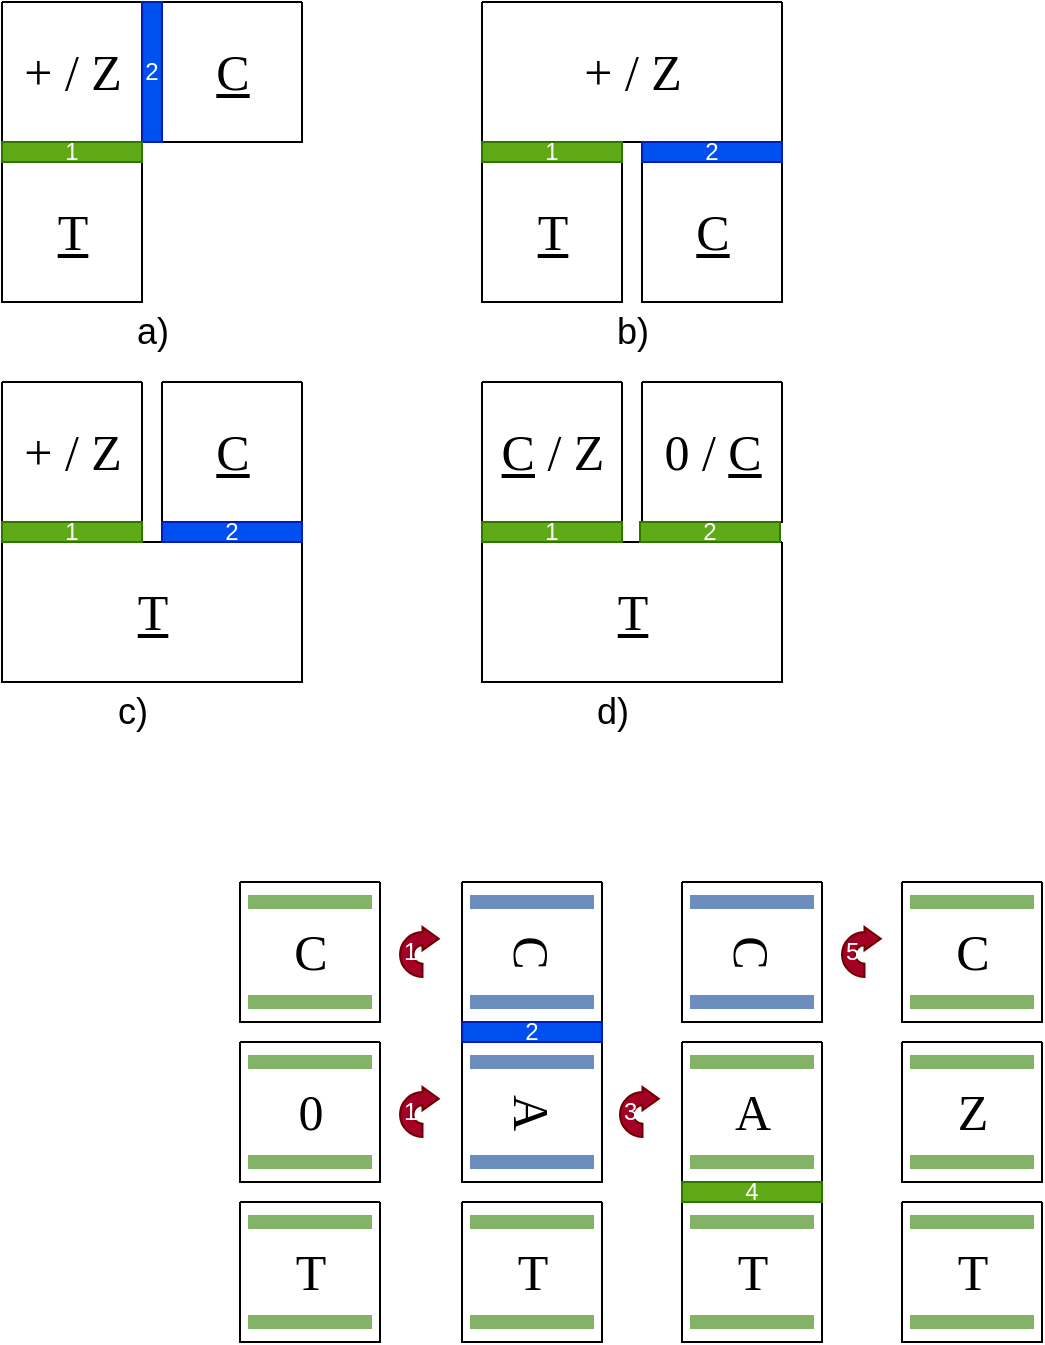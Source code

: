 <mxfile version="26.2.14">
  <diagram name="Page-1" id="nvPgF2uKXpndHgitnm1l">
    <mxGraphModel dx="984" dy="527" grid="1" gridSize="10" guides="1" tooltips="1" connect="1" arrows="1" fold="1" page="1" pageScale="1" pageWidth="827" pageHeight="1169" math="0" shadow="0">
      <root>
        <mxCell id="0" />
        <mxCell id="1" parent="0" />
        <mxCell id="quCFVB519tc5CZQaFRDl-6" value="" style="swimlane;startSize=0;" parent="1" vertex="1">
          <mxGeometry x="80" y="160" width="70" height="70" as="geometry">
            <mxRectangle x="80" y="160" width="50" height="40" as="alternateBounds" />
          </mxGeometry>
        </mxCell>
        <mxCell id="quCFVB519tc5CZQaFRDl-29" value="&lt;u&gt;&lt;font&gt;T&lt;/font&gt;&lt;/u&gt;" style="text;html=1;align=center;verticalAlign=middle;resizable=0;points=[];autosize=1;strokeColor=none;fillColor=none;fontSize=25;fontFamily=Garamond;" parent="quCFVB519tc5CZQaFRDl-6" vertex="1">
          <mxGeometry x="15" y="15" width="40" height="40" as="geometry" />
        </mxCell>
        <mxCell id="quCFVB519tc5CZQaFRDl-1" value="" style="swimlane;startSize=0;" parent="1" vertex="1">
          <mxGeometry x="80" y="80" width="70" height="70" as="geometry" />
        </mxCell>
        <mxCell id="quCFVB519tc5CZQaFRDl-27" value="&lt;font&gt;+ / Z&lt;/font&gt;" style="text;html=1;align=center;verticalAlign=middle;resizable=0;points=[];autosize=1;strokeColor=none;fillColor=none;fontSize=25;fontFamily=Garamond;" parent="quCFVB519tc5CZQaFRDl-1" vertex="1">
          <mxGeometry y="15" width="70" height="40" as="geometry" />
        </mxCell>
        <mxCell id="quCFVB519tc5CZQaFRDl-5" value="" style="swimlane;startSize=0;" parent="1" vertex="1">
          <mxGeometry x="160" y="80" width="70" height="70" as="geometry" />
        </mxCell>
        <mxCell id="quCFVB519tc5CZQaFRDl-28" value="&lt;u&gt;&lt;font&gt;C&lt;/font&gt;&lt;/u&gt;" style="text;html=1;align=center;verticalAlign=middle;resizable=0;points=[];autosize=1;strokeColor=none;fillColor=none;fontSize=25;fontFamily=Garamond;" parent="quCFVB519tc5CZQaFRDl-5" vertex="1">
          <mxGeometry x="15" y="15" width="40" height="40" as="geometry" />
        </mxCell>
        <mxCell id="Zl_guKD1lhq5TGo22soF-123" value="2" style="rounded=0;whiteSpace=wrap;html=1;fillColor=#0050ef;fontColor=#ffffff;strokeColor=#001DBC;" vertex="1" parent="quCFVB519tc5CZQaFRDl-5">
          <mxGeometry x="-10" width="10" height="70" as="geometry" />
        </mxCell>
        <mxCell id="quCFVB519tc5CZQaFRDl-7" value="" style="swimlane;startSize=0;" parent="1" vertex="1">
          <mxGeometry x="320" y="80" width="150" height="70" as="geometry" />
        </mxCell>
        <mxCell id="quCFVB519tc5CZQaFRDl-30" value="&lt;font&gt;+ / Z&lt;/font&gt;" style="text;html=1;align=center;verticalAlign=middle;resizable=0;points=[];autosize=1;strokeColor=none;fillColor=none;fontSize=25;fontFamily=Garamond;" parent="quCFVB519tc5CZQaFRDl-7" vertex="1">
          <mxGeometry x="40" y="15" width="70" height="40" as="geometry" />
        </mxCell>
        <mxCell id="quCFVB519tc5CZQaFRDl-8" value="" style="swimlane;startSize=0;" parent="1" vertex="1">
          <mxGeometry x="320" y="160" width="70" height="70" as="geometry" />
        </mxCell>
        <mxCell id="quCFVB519tc5CZQaFRDl-32" value="&lt;u&gt;&lt;font&gt;T&lt;/font&gt;&lt;/u&gt;" style="text;html=1;align=center;verticalAlign=middle;resizable=0;points=[];autosize=1;strokeColor=none;fillColor=none;fontSize=25;fontFamily=Garamond;" parent="quCFVB519tc5CZQaFRDl-8" vertex="1">
          <mxGeometry x="15" y="15" width="40" height="40" as="geometry" />
        </mxCell>
        <mxCell id="quCFVB519tc5CZQaFRDl-9" value="" style="swimlane;startSize=0;" parent="1" vertex="1">
          <mxGeometry x="400" y="160" width="70" height="70" as="geometry" />
        </mxCell>
        <mxCell id="quCFVB519tc5CZQaFRDl-31" value="&lt;u&gt;&lt;font&gt;C&lt;/font&gt;&lt;/u&gt;" style="text;html=1;align=center;verticalAlign=middle;resizable=0;points=[];autosize=1;strokeColor=none;fillColor=none;fontSize=25;fontFamily=Garamond;" parent="quCFVB519tc5CZQaFRDl-9" vertex="1">
          <mxGeometry x="15" y="15" width="40" height="40" as="geometry" />
        </mxCell>
        <mxCell id="quCFVB519tc5CZQaFRDl-12" value="" style="swimlane;startSize=0;" parent="1" vertex="1">
          <mxGeometry x="80" y="350" width="150" height="70" as="geometry" />
        </mxCell>
        <mxCell id="quCFVB519tc5CZQaFRDl-35" value="&lt;u&gt;&lt;font&gt;T&lt;/font&gt;&lt;/u&gt;" style="text;html=1;align=center;verticalAlign=middle;resizable=0;points=[];autosize=1;strokeColor=none;fillColor=none;fontSize=25;fontFamily=Garamond;" parent="quCFVB519tc5CZQaFRDl-12" vertex="1">
          <mxGeometry x="55" y="15" width="40" height="40" as="geometry" />
        </mxCell>
        <mxCell id="quCFVB519tc5CZQaFRDl-13" value="" style="swimlane;startSize=0;" parent="1" vertex="1">
          <mxGeometry x="80" y="270" width="70" height="70" as="geometry" />
        </mxCell>
        <mxCell id="quCFVB519tc5CZQaFRDl-33" value="&lt;font&gt;+ / Z&lt;/font&gt;" style="text;html=1;align=center;verticalAlign=middle;resizable=0;points=[];autosize=1;strokeColor=none;fillColor=none;fontSize=25;fontFamily=Garamond;" parent="quCFVB519tc5CZQaFRDl-13" vertex="1">
          <mxGeometry y="15" width="70" height="40" as="geometry" />
        </mxCell>
        <mxCell id="quCFVB519tc5CZQaFRDl-14" value="" style="swimlane;startSize=0;" parent="1" vertex="1">
          <mxGeometry x="160" y="270" width="70" height="70" as="geometry" />
        </mxCell>
        <mxCell id="quCFVB519tc5CZQaFRDl-34" value="&lt;u&gt;&lt;font&gt;C&lt;/font&gt;&lt;/u&gt;" style="text;html=1;align=center;verticalAlign=middle;resizable=0;points=[];autosize=1;strokeColor=none;fillColor=none;fontSize=25;fontFamily=Garamond;" parent="quCFVB519tc5CZQaFRDl-14" vertex="1">
          <mxGeometry x="15" y="15" width="40" height="40" as="geometry" />
        </mxCell>
        <mxCell id="quCFVB519tc5CZQaFRDl-15" value="" style="swimlane;startSize=0;" parent="1" vertex="1">
          <mxGeometry x="320" y="350" width="150" height="70" as="geometry" />
        </mxCell>
        <mxCell id="quCFVB519tc5CZQaFRDl-39" value="&lt;u&gt;&lt;font&gt;T&lt;/font&gt;&lt;/u&gt;" style="text;html=1;align=center;verticalAlign=middle;resizable=0;points=[];autosize=1;strokeColor=none;fillColor=none;fontSize=25;fontFamily=Garamond;" parent="quCFVB519tc5CZQaFRDl-15" vertex="1">
          <mxGeometry x="55" y="15" width="40" height="40" as="geometry" />
        </mxCell>
        <mxCell id="quCFVB519tc5CZQaFRDl-16" value="" style="swimlane;startSize=0;" parent="1" vertex="1">
          <mxGeometry x="320" y="270" width="70" height="70" as="geometry" />
        </mxCell>
        <mxCell id="quCFVB519tc5CZQaFRDl-36" value="&lt;u&gt;C&lt;/u&gt; / Z" style="text;html=1;align=center;verticalAlign=middle;resizable=0;points=[];autosize=1;strokeColor=none;fillColor=none;fontSize=25;fontFamily=Garamond;" parent="quCFVB519tc5CZQaFRDl-16" vertex="1">
          <mxGeometry y="15" width="70" height="40" as="geometry" />
        </mxCell>
        <mxCell id="quCFVB519tc5CZQaFRDl-17" value="" style="swimlane;startSize=0;" parent="1" vertex="1">
          <mxGeometry x="400" y="270" width="70" height="70" as="geometry" />
        </mxCell>
        <mxCell id="quCFVB519tc5CZQaFRDl-37" value="0 / &lt;u&gt;C&lt;/u&gt;" style="text;html=1;align=center;verticalAlign=middle;resizable=0;points=[];autosize=1;strokeColor=none;fillColor=none;fontSize=25;fontFamily=Garamond;" parent="quCFVB519tc5CZQaFRDl-17" vertex="1">
          <mxGeometry y="15" width="70" height="40" as="geometry" />
        </mxCell>
        <mxCell id="quCFVB519tc5CZQaFRDl-40" value="a)" style="text;html=1;align=center;verticalAlign=middle;resizable=0;points=[];autosize=1;strokeColor=none;fillColor=none;fontSize=18;" parent="1" vertex="1">
          <mxGeometry x="135" y="225" width="40" height="40" as="geometry" />
        </mxCell>
        <mxCell id="quCFVB519tc5CZQaFRDl-41" value="b)" style="text;html=1;align=center;verticalAlign=middle;resizable=0;points=[];autosize=1;strokeColor=none;fillColor=none;fontSize=18;" parent="1" vertex="1">
          <mxGeometry x="375" y="225" width="40" height="40" as="geometry" />
        </mxCell>
        <mxCell id="quCFVB519tc5CZQaFRDl-42" value="c)" style="text;html=1;align=center;verticalAlign=middle;resizable=0;points=[];autosize=1;strokeColor=none;fillColor=none;fontSize=18;" parent="1" vertex="1">
          <mxGeometry x="125" y="415" width="40" height="40" as="geometry" />
        </mxCell>
        <mxCell id="quCFVB519tc5CZQaFRDl-43" value="d)" style="text;html=1;align=center;verticalAlign=middle;resizable=0;points=[];autosize=1;strokeColor=none;fillColor=none;fontSize=18;" parent="1" vertex="1">
          <mxGeometry x="365" y="415" width="40" height="40" as="geometry" />
        </mxCell>
        <mxCell id="Zl_guKD1lhq5TGo22soF-27" value="" style="swimlane;startSize=0;" vertex="1" parent="1">
          <mxGeometry x="199" y="520" width="70" height="70" as="geometry" />
        </mxCell>
        <mxCell id="Zl_guKD1lhq5TGo22soF-28" value="&lt;font&gt;C&lt;/font&gt;" style="text;html=1;align=center;verticalAlign=middle;resizable=0;points=[];autosize=1;strokeColor=none;fillColor=none;fontSize=25;fontFamily=Garamond;" vertex="1" parent="Zl_guKD1lhq5TGo22soF-27">
          <mxGeometry x="15" y="15" width="40" height="40" as="geometry" />
        </mxCell>
        <mxCell id="Zl_guKD1lhq5TGo22soF-29" value="" style="endArrow=none;html=1;rounded=0;strokeWidth=7;fillColor=#d5e8d4;strokeColor=#82b366;" edge="1" parent="Zl_guKD1lhq5TGo22soF-27">
          <mxGeometry width="50" height="50" relative="1" as="geometry">
            <mxPoint x="4" y="10" as="sourcePoint" />
            <mxPoint x="66" y="10" as="targetPoint" />
          </mxGeometry>
        </mxCell>
        <mxCell id="Zl_guKD1lhq5TGo22soF-30" value="" style="endArrow=none;html=1;rounded=0;strokeWidth=7;fillColor=#d5e8d4;strokeColor=#82b366;" edge="1" parent="Zl_guKD1lhq5TGo22soF-27">
          <mxGeometry width="50" height="50" relative="1" as="geometry">
            <mxPoint x="4" y="60" as="sourcePoint" />
            <mxPoint x="66" y="60" as="targetPoint" />
          </mxGeometry>
        </mxCell>
        <mxCell id="Zl_guKD1lhq5TGo22soF-35" value="" style="swimlane;startSize=0;" vertex="1" parent="1">
          <mxGeometry x="199" y="680" width="70" height="70" as="geometry" />
        </mxCell>
        <mxCell id="Zl_guKD1lhq5TGo22soF-36" value="T" style="text;html=1;align=center;verticalAlign=middle;resizable=0;points=[];autosize=1;strokeColor=none;fillColor=none;fontSize=25;fontFamily=Garamond;" vertex="1" parent="Zl_guKD1lhq5TGo22soF-35">
          <mxGeometry x="15" y="15" width="40" height="40" as="geometry" />
        </mxCell>
        <mxCell id="Zl_guKD1lhq5TGo22soF-37" value="" style="endArrow=none;html=1;rounded=0;strokeWidth=7;fillColor=#d5e8d4;strokeColor=#82b366;" edge="1" parent="Zl_guKD1lhq5TGo22soF-35">
          <mxGeometry width="50" height="50" relative="1" as="geometry">
            <mxPoint x="4" y="10" as="sourcePoint" />
            <mxPoint x="66" y="10" as="targetPoint" />
          </mxGeometry>
        </mxCell>
        <mxCell id="Zl_guKD1lhq5TGo22soF-38" value="" style="endArrow=none;html=1;rounded=0;strokeWidth=7;fillColor=#d5e8d4;strokeColor=#82b366;" edge="1" parent="Zl_guKD1lhq5TGo22soF-35">
          <mxGeometry width="50" height="50" relative="1" as="geometry">
            <mxPoint x="4" y="60" as="sourcePoint" />
            <mxPoint x="66" y="60" as="targetPoint" />
          </mxGeometry>
        </mxCell>
        <mxCell id="Zl_guKD1lhq5TGo22soF-39" value="1" style="html=1;shadow=0;dashed=0;align=left;verticalAlign=middle;shape=mxgraph.arrows2.uTurnArrow;dy=3.33;arrowHead=11.66;dx2=8.13;fillColor=#a20025;strokeColor=#6F0000;movable=1;resizable=1;rotatable=1;deletable=1;editable=1;locked=0;connectable=1;fontFamily=Helvetica;fontStyle=0;fontSize=12;fontColor=#ffffff;" vertex="1" parent="1">
          <mxGeometry x="279" y="542.5" width="10" height="25" as="geometry" />
        </mxCell>
        <mxCell id="Zl_guKD1lhq5TGo22soF-45" value="" style="swimlane;startSize=0;" vertex="1" parent="1">
          <mxGeometry x="310" y="520" width="70" height="70" as="geometry" />
        </mxCell>
        <mxCell id="Zl_guKD1lhq5TGo22soF-46" value="&lt;font&gt;C&lt;/font&gt;" style="text;html=1;align=center;verticalAlign=middle;resizable=0;points=[];autosize=1;strokeColor=none;fillColor=none;fontSize=25;fontFamily=Garamond;rotation=90;" vertex="1" parent="Zl_guKD1lhq5TGo22soF-45">
          <mxGeometry x="15" y="15" width="40" height="40" as="geometry" />
        </mxCell>
        <mxCell id="Zl_guKD1lhq5TGo22soF-47" value="" style="endArrow=none;html=1;rounded=0;strokeWidth=7;fillColor=#dae8fc;strokeColor=#6c8ebf;" edge="1" parent="Zl_guKD1lhq5TGo22soF-45">
          <mxGeometry width="50" height="50" relative="1" as="geometry">
            <mxPoint x="4" y="10" as="sourcePoint" />
            <mxPoint x="66" y="10" as="targetPoint" />
          </mxGeometry>
        </mxCell>
        <mxCell id="Zl_guKD1lhq5TGo22soF-48" value="" style="endArrow=none;html=1;rounded=0;strokeWidth=7;fillColor=#dae8fc;strokeColor=#6c8ebf;" edge="1" parent="Zl_guKD1lhq5TGo22soF-45">
          <mxGeometry width="50" height="50" relative="1" as="geometry">
            <mxPoint x="4" y="60" as="sourcePoint" />
            <mxPoint x="66" y="60" as="targetPoint" />
          </mxGeometry>
        </mxCell>
        <mxCell id="Zl_guKD1lhq5TGo22soF-49" value="" style="swimlane;startSize=0;" vertex="1" parent="1">
          <mxGeometry x="199" y="600" width="70" height="70" as="geometry" />
        </mxCell>
        <mxCell id="Zl_guKD1lhq5TGo22soF-50" value="0" style="text;html=1;align=center;verticalAlign=middle;resizable=0;points=[];autosize=1;strokeColor=none;fillColor=none;fontSize=25;fontFamily=Garamond;" vertex="1" parent="Zl_guKD1lhq5TGo22soF-49">
          <mxGeometry x="15" y="15" width="40" height="40" as="geometry" />
        </mxCell>
        <mxCell id="Zl_guKD1lhq5TGo22soF-51" value="" style="endArrow=none;html=1;rounded=0;strokeWidth=7;fillColor=#d5e8d4;strokeColor=#82b366;" edge="1" parent="Zl_guKD1lhq5TGo22soF-49">
          <mxGeometry width="50" height="50" relative="1" as="geometry">
            <mxPoint x="4" y="10" as="sourcePoint" />
            <mxPoint x="66" y="10" as="targetPoint" />
          </mxGeometry>
        </mxCell>
        <mxCell id="Zl_guKD1lhq5TGo22soF-52" value="" style="endArrow=none;html=1;rounded=0;strokeWidth=7;fillColor=#d5e8d4;strokeColor=#82b366;" edge="1" parent="Zl_guKD1lhq5TGo22soF-49">
          <mxGeometry width="50" height="50" relative="1" as="geometry">
            <mxPoint x="4" y="60" as="sourcePoint" />
            <mxPoint x="66" y="60" as="targetPoint" />
          </mxGeometry>
        </mxCell>
        <mxCell id="Zl_guKD1lhq5TGo22soF-54" value="" style="swimlane;startSize=0;" vertex="1" parent="1">
          <mxGeometry x="310" y="600" width="70" height="70" as="geometry" />
        </mxCell>
        <mxCell id="Zl_guKD1lhq5TGo22soF-55" value="A" style="text;html=1;align=center;verticalAlign=middle;resizable=0;points=[];autosize=1;strokeColor=none;fillColor=none;fontSize=25;fontFamily=Garamond;rotation=90;" vertex="1" parent="Zl_guKD1lhq5TGo22soF-54">
          <mxGeometry x="15" y="15" width="40" height="40" as="geometry" />
        </mxCell>
        <mxCell id="Zl_guKD1lhq5TGo22soF-56" value="" style="endArrow=none;html=1;rounded=0;strokeWidth=7;fillColor=#dae8fc;strokeColor=#6c8ebf;" edge="1" parent="Zl_guKD1lhq5TGo22soF-54">
          <mxGeometry width="50" height="50" relative="1" as="geometry">
            <mxPoint x="4" y="10" as="sourcePoint" />
            <mxPoint x="66" y="10" as="targetPoint" />
          </mxGeometry>
        </mxCell>
        <mxCell id="Zl_guKD1lhq5TGo22soF-57" value="" style="endArrow=none;html=1;rounded=0;strokeWidth=7;fillColor=#dae8fc;strokeColor=#6c8ebf;" edge="1" parent="Zl_guKD1lhq5TGo22soF-54">
          <mxGeometry width="50" height="50" relative="1" as="geometry">
            <mxPoint x="4" y="60" as="sourcePoint" />
            <mxPoint x="66" y="60" as="targetPoint" />
          </mxGeometry>
        </mxCell>
        <mxCell id="Zl_guKD1lhq5TGo22soF-58" value="" style="swimlane;startSize=0;" vertex="1" parent="1">
          <mxGeometry x="310" y="680" width="70" height="70" as="geometry" />
        </mxCell>
        <mxCell id="Zl_guKD1lhq5TGo22soF-59" value="T" style="text;html=1;align=center;verticalAlign=middle;resizable=0;points=[];autosize=1;strokeColor=none;fillColor=none;fontSize=25;fontFamily=Garamond;" vertex="1" parent="Zl_guKD1lhq5TGo22soF-58">
          <mxGeometry x="15" y="15" width="40" height="40" as="geometry" />
        </mxCell>
        <mxCell id="Zl_guKD1lhq5TGo22soF-60" value="" style="endArrow=none;html=1;rounded=0;strokeWidth=7;fillColor=#d5e8d4;strokeColor=#82b366;" edge="1" parent="Zl_guKD1lhq5TGo22soF-58">
          <mxGeometry width="50" height="50" relative="1" as="geometry">
            <mxPoint x="4" y="10" as="sourcePoint" />
            <mxPoint x="66" y="10" as="targetPoint" />
          </mxGeometry>
        </mxCell>
        <mxCell id="Zl_guKD1lhq5TGo22soF-61" value="" style="endArrow=none;html=1;rounded=0;strokeWidth=7;fillColor=#d5e8d4;strokeColor=#82b366;" edge="1" parent="Zl_guKD1lhq5TGo22soF-58">
          <mxGeometry width="50" height="50" relative="1" as="geometry">
            <mxPoint x="4" y="60" as="sourcePoint" />
            <mxPoint x="66" y="60" as="targetPoint" />
          </mxGeometry>
        </mxCell>
        <mxCell id="Zl_guKD1lhq5TGo22soF-62" value="" style="swimlane;startSize=0;" vertex="1" parent="1">
          <mxGeometry x="420" y="680" width="70" height="70" as="geometry" />
        </mxCell>
        <mxCell id="Zl_guKD1lhq5TGo22soF-63" value="T" style="text;html=1;align=center;verticalAlign=middle;resizable=0;points=[];autosize=1;strokeColor=none;fillColor=none;fontSize=25;fontFamily=Garamond;" vertex="1" parent="Zl_guKD1lhq5TGo22soF-62">
          <mxGeometry x="15" y="15" width="40" height="40" as="geometry" />
        </mxCell>
        <mxCell id="Zl_guKD1lhq5TGo22soF-64" value="" style="endArrow=none;html=1;rounded=0;strokeWidth=7;fillColor=#d5e8d4;strokeColor=#82b366;" edge="1" parent="Zl_guKD1lhq5TGo22soF-62">
          <mxGeometry width="50" height="50" relative="1" as="geometry">
            <mxPoint x="4" y="10" as="sourcePoint" />
            <mxPoint x="66" y="10" as="targetPoint" />
          </mxGeometry>
        </mxCell>
        <mxCell id="Zl_guKD1lhq5TGo22soF-65" value="" style="endArrow=none;html=1;rounded=0;strokeWidth=7;fillColor=#d5e8d4;strokeColor=#82b366;" edge="1" parent="Zl_guKD1lhq5TGo22soF-62">
          <mxGeometry width="50" height="50" relative="1" as="geometry">
            <mxPoint x="4" y="60" as="sourcePoint" />
            <mxPoint x="66" y="60" as="targetPoint" />
          </mxGeometry>
        </mxCell>
        <mxCell id="Zl_guKD1lhq5TGo22soF-71" value="" style="swimlane;startSize=0;" vertex="1" parent="1">
          <mxGeometry x="420" y="520" width="70" height="70" as="geometry" />
        </mxCell>
        <mxCell id="Zl_guKD1lhq5TGo22soF-72" value="&lt;font&gt;C&lt;/font&gt;" style="text;html=1;align=center;verticalAlign=middle;resizable=0;points=[];autosize=1;strokeColor=none;fillColor=none;fontSize=25;fontFamily=Garamond;rotation=90;" vertex="1" parent="Zl_guKD1lhq5TGo22soF-71">
          <mxGeometry x="15" y="15" width="40" height="40" as="geometry" />
        </mxCell>
        <mxCell id="Zl_guKD1lhq5TGo22soF-73" value="" style="endArrow=none;html=1;rounded=0;strokeWidth=7;fillColor=#dae8fc;strokeColor=#6c8ebf;" edge="1" parent="Zl_guKD1lhq5TGo22soF-71">
          <mxGeometry width="50" height="50" relative="1" as="geometry">
            <mxPoint x="4" y="10" as="sourcePoint" />
            <mxPoint x="66" y="10" as="targetPoint" />
          </mxGeometry>
        </mxCell>
        <mxCell id="Zl_guKD1lhq5TGo22soF-74" value="" style="endArrow=none;html=1;rounded=0;strokeWidth=7;fillColor=#dae8fc;strokeColor=#6c8ebf;" edge="1" parent="Zl_guKD1lhq5TGo22soF-71">
          <mxGeometry width="50" height="50" relative="1" as="geometry">
            <mxPoint x="4" y="60" as="sourcePoint" />
            <mxPoint x="66" y="60" as="targetPoint" />
          </mxGeometry>
        </mxCell>
        <mxCell id="Zl_guKD1lhq5TGo22soF-75" value="" style="swimlane;startSize=0;" vertex="1" parent="1">
          <mxGeometry x="420" y="600" width="70" height="70" as="geometry" />
        </mxCell>
        <mxCell id="Zl_guKD1lhq5TGo22soF-76" value="A" style="text;html=1;align=center;verticalAlign=middle;resizable=0;points=[];autosize=1;strokeColor=none;fillColor=none;fontSize=25;fontFamily=Garamond;" vertex="1" parent="Zl_guKD1lhq5TGo22soF-75">
          <mxGeometry x="15" y="15" width="40" height="40" as="geometry" />
        </mxCell>
        <mxCell id="Zl_guKD1lhq5TGo22soF-77" value="" style="endArrow=none;html=1;rounded=0;strokeWidth=7;fillColor=#d5e8d4;strokeColor=#82b366;" edge="1" parent="Zl_guKD1lhq5TGo22soF-75">
          <mxGeometry width="50" height="50" relative="1" as="geometry">
            <mxPoint x="4" y="10" as="sourcePoint" />
            <mxPoint x="66" y="10" as="targetPoint" />
          </mxGeometry>
        </mxCell>
        <mxCell id="Zl_guKD1lhq5TGo22soF-78" value="" style="endArrow=none;html=1;rounded=0;strokeWidth=7;fillColor=#d5e8d4;strokeColor=#82b366;" edge="1" parent="Zl_guKD1lhq5TGo22soF-75">
          <mxGeometry width="50" height="50" relative="1" as="geometry">
            <mxPoint x="4" y="60" as="sourcePoint" />
            <mxPoint x="66" y="60" as="targetPoint" />
          </mxGeometry>
        </mxCell>
        <mxCell id="Zl_guKD1lhq5TGo22soF-80" value="" style="swimlane;startSize=0;" vertex="1" parent="1">
          <mxGeometry x="530" y="520" width="70" height="70" as="geometry" />
        </mxCell>
        <mxCell id="Zl_guKD1lhq5TGo22soF-81" value="&lt;font&gt;C&lt;/font&gt;" style="text;html=1;align=center;verticalAlign=middle;resizable=0;points=[];autosize=1;strokeColor=none;fillColor=none;fontSize=25;fontFamily=Garamond;" vertex="1" parent="Zl_guKD1lhq5TGo22soF-80">
          <mxGeometry x="15" y="15" width="40" height="40" as="geometry" />
        </mxCell>
        <mxCell id="Zl_guKD1lhq5TGo22soF-82" value="" style="endArrow=none;html=1;rounded=0;strokeWidth=7;fillColor=#d5e8d4;strokeColor=#82b366;" edge="1" parent="Zl_guKD1lhq5TGo22soF-80">
          <mxGeometry width="50" height="50" relative="1" as="geometry">
            <mxPoint x="4" y="10" as="sourcePoint" />
            <mxPoint x="66" y="10" as="targetPoint" />
          </mxGeometry>
        </mxCell>
        <mxCell id="Zl_guKD1lhq5TGo22soF-83" value="" style="endArrow=none;html=1;rounded=0;strokeWidth=7;fillColor=#d5e8d4;strokeColor=#82b366;" edge="1" parent="Zl_guKD1lhq5TGo22soF-80">
          <mxGeometry width="50" height="50" relative="1" as="geometry">
            <mxPoint x="4" y="60" as="sourcePoint" />
            <mxPoint x="66" y="60" as="targetPoint" />
          </mxGeometry>
        </mxCell>
        <mxCell id="Zl_guKD1lhq5TGo22soF-84" value="" style="swimlane;startSize=0;" vertex="1" parent="1">
          <mxGeometry x="530" y="680" width="70" height="70" as="geometry" />
        </mxCell>
        <mxCell id="Zl_guKD1lhq5TGo22soF-85" value="T" style="text;html=1;align=center;verticalAlign=middle;resizable=0;points=[];autosize=1;strokeColor=none;fillColor=none;fontSize=25;fontFamily=Garamond;" vertex="1" parent="Zl_guKD1lhq5TGo22soF-84">
          <mxGeometry x="15" y="15" width="40" height="40" as="geometry" />
        </mxCell>
        <mxCell id="Zl_guKD1lhq5TGo22soF-86" value="" style="endArrow=none;html=1;rounded=0;strokeWidth=7;fillColor=#d5e8d4;strokeColor=#82b366;" edge="1" parent="Zl_guKD1lhq5TGo22soF-84">
          <mxGeometry width="50" height="50" relative="1" as="geometry">
            <mxPoint x="4" y="10" as="sourcePoint" />
            <mxPoint x="66" y="10" as="targetPoint" />
          </mxGeometry>
        </mxCell>
        <mxCell id="Zl_guKD1lhq5TGo22soF-87" value="" style="endArrow=none;html=1;rounded=0;strokeWidth=7;fillColor=#d5e8d4;strokeColor=#82b366;" edge="1" parent="Zl_guKD1lhq5TGo22soF-84">
          <mxGeometry width="50" height="50" relative="1" as="geometry">
            <mxPoint x="4" y="60" as="sourcePoint" />
            <mxPoint x="66" y="60" as="targetPoint" />
          </mxGeometry>
        </mxCell>
        <mxCell id="Zl_guKD1lhq5TGo22soF-88" value="" style="swimlane;startSize=0;" vertex="1" parent="1">
          <mxGeometry x="530" y="600" width="70" height="70" as="geometry" />
        </mxCell>
        <mxCell id="Zl_guKD1lhq5TGo22soF-89" value="Z" style="text;html=1;align=center;verticalAlign=middle;resizable=0;points=[];autosize=1;strokeColor=none;fillColor=none;fontSize=25;fontFamily=Garamond;" vertex="1" parent="Zl_guKD1lhq5TGo22soF-88">
          <mxGeometry x="15" y="15" width="40" height="40" as="geometry" />
        </mxCell>
        <mxCell id="Zl_guKD1lhq5TGo22soF-90" value="" style="endArrow=none;html=1;rounded=0;strokeWidth=7;fillColor=#d5e8d4;strokeColor=#82b366;" edge="1" parent="Zl_guKD1lhq5TGo22soF-88">
          <mxGeometry width="50" height="50" relative="1" as="geometry">
            <mxPoint x="4" y="10" as="sourcePoint" />
            <mxPoint x="66" y="10" as="targetPoint" />
          </mxGeometry>
        </mxCell>
        <mxCell id="Zl_guKD1lhq5TGo22soF-91" value="" style="endArrow=none;html=1;rounded=0;strokeWidth=7;fillColor=#d5e8d4;strokeColor=#82b366;" edge="1" parent="Zl_guKD1lhq5TGo22soF-88">
          <mxGeometry width="50" height="50" relative="1" as="geometry">
            <mxPoint x="4" y="60" as="sourcePoint" />
            <mxPoint x="66" y="60" as="targetPoint" />
          </mxGeometry>
        </mxCell>
        <mxCell id="Zl_guKD1lhq5TGo22soF-120" value="1" style="rounded=0;whiteSpace=wrap;html=1;fillColor=#60a917;fontColor=#ffffff;strokeColor=#2D7600;" vertex="1" parent="1">
          <mxGeometry x="80" y="150" width="70" height="10" as="geometry" />
        </mxCell>
        <mxCell id="Zl_guKD1lhq5TGo22soF-121" value="2" style="rounded=0;whiteSpace=wrap;html=1;fillColor=#0050ef;fontColor=#ffffff;strokeColor=#001DBC;" vertex="1" parent="1">
          <mxGeometry x="400" y="150" width="70" height="10" as="geometry" />
        </mxCell>
        <mxCell id="Zl_guKD1lhq5TGo22soF-122" value="1" style="rounded=0;whiteSpace=wrap;html=1;fillColor=#60a917;fontColor=#ffffff;strokeColor=#2D7600;" vertex="1" parent="1">
          <mxGeometry x="320" y="150" width="70" height="10" as="geometry" />
        </mxCell>
        <mxCell id="Zl_guKD1lhq5TGo22soF-124" value="1" style="rounded=0;whiteSpace=wrap;html=1;fillColor=#60a917;fontColor=#ffffff;strokeColor=#2D7600;" vertex="1" parent="1">
          <mxGeometry x="80" y="340" width="70" height="10" as="geometry" />
        </mxCell>
        <mxCell id="Zl_guKD1lhq5TGo22soF-125" value="2" style="rounded=0;whiteSpace=wrap;html=1;fillColor=#0050ef;fontColor=#ffffff;strokeColor=#001DBC;" vertex="1" parent="1">
          <mxGeometry x="160" y="340" width="70" height="10" as="geometry" />
        </mxCell>
        <mxCell id="Zl_guKD1lhq5TGo22soF-126" value="1" style="rounded=0;whiteSpace=wrap;html=1;fillColor=#60a917;fontColor=#ffffff;strokeColor=#2D7600;" vertex="1" parent="1">
          <mxGeometry x="320" y="340" width="70" height="10" as="geometry" />
        </mxCell>
        <mxCell id="Zl_guKD1lhq5TGo22soF-127" value="2" style="rounded=0;whiteSpace=wrap;html=1;fillColor=#60a917;fontColor=#ffffff;strokeColor=#2D7600;" vertex="1" parent="1">
          <mxGeometry x="399" y="340" width="70" height="10" as="geometry" />
        </mxCell>
        <mxCell id="Zl_guKD1lhq5TGo22soF-128" value="2" style="rounded=0;whiteSpace=wrap;html=1;fillColor=#0050ef;fontColor=#ffffff;strokeColor=#001DBC;" vertex="1" parent="1">
          <mxGeometry x="310" y="590" width="70" height="10" as="geometry" />
        </mxCell>
        <mxCell id="Zl_guKD1lhq5TGo22soF-129" value="4" style="rounded=0;whiteSpace=wrap;html=1;fillColor=#60a917;fontColor=#ffffff;strokeColor=#2D7600;" vertex="1" parent="1">
          <mxGeometry x="420" y="670" width="70" height="10" as="geometry" />
        </mxCell>
        <mxCell id="Zl_guKD1lhq5TGo22soF-131" value="1" style="html=1;shadow=0;dashed=0;align=left;verticalAlign=middle;shape=mxgraph.arrows2.uTurnArrow;dy=3.33;arrowHead=11.66;dx2=8.13;fillColor=#a20025;strokeColor=#6F0000;movable=1;resizable=1;rotatable=1;deletable=1;editable=1;locked=0;connectable=1;fontFamily=Helvetica;fontStyle=0;fontSize=12;fontColor=#ffffff;" vertex="1" parent="1">
          <mxGeometry x="279" y="622.5" width="10" height="25" as="geometry" />
        </mxCell>
        <mxCell id="Zl_guKD1lhq5TGo22soF-132" value="3" style="html=1;shadow=0;dashed=0;align=left;verticalAlign=middle;shape=mxgraph.arrows2.uTurnArrow;dy=3.33;arrowHead=11.66;dx2=8.13;fillColor=#a20025;strokeColor=#6F0000;movable=1;resizable=1;rotatable=1;deletable=1;editable=1;locked=0;connectable=1;fontFamily=Helvetica;fontStyle=0;fontSize=12;fontColor=#ffffff;" vertex="1" parent="1">
          <mxGeometry x="389" y="622.5" width="10" height="25" as="geometry" />
        </mxCell>
        <mxCell id="Zl_guKD1lhq5TGo22soF-133" value="5" style="html=1;shadow=0;dashed=0;align=left;verticalAlign=middle;shape=mxgraph.arrows2.uTurnArrow;dy=3.33;arrowHead=11.66;dx2=8.13;fillColor=#a20025;strokeColor=#6F0000;movable=1;resizable=1;rotatable=1;deletable=1;editable=1;locked=0;connectable=1;fontFamily=Helvetica;fontStyle=0;fontSize=12;fontColor=#ffffff;" vertex="1" parent="1">
          <mxGeometry x="500" y="542.5" width="10" height="25" as="geometry" />
        </mxCell>
      </root>
    </mxGraphModel>
  </diagram>
</mxfile>
